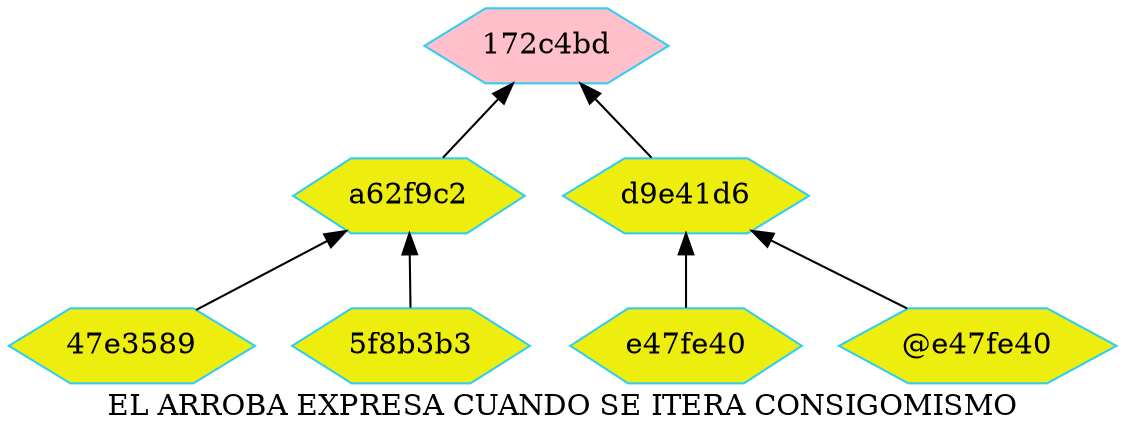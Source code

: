 digraph G
{label="EL ARROBA EXPRESA CUANDO SE ITERA CONSIGOMISMO"
        node[shape = hexagon]
        node[style = filled]
        node[fillcolor = "#EEEEE"]
        node[color = "#EEEEE"]
        node[color = "#31CEF0"]
        rankdir=BT;

"47e3589" -> "a62f9c2"
"5f8b3b3" -> "a62f9c2"
"e47fe40" -> "d9e41d6"
"@e47fe40" -> "d9e41d6"
"a62f9c2" -> "172c4bd"
"d9e41d6" -> "172c4bd"
"172c4bd"[fillcolor="pink"] 
}